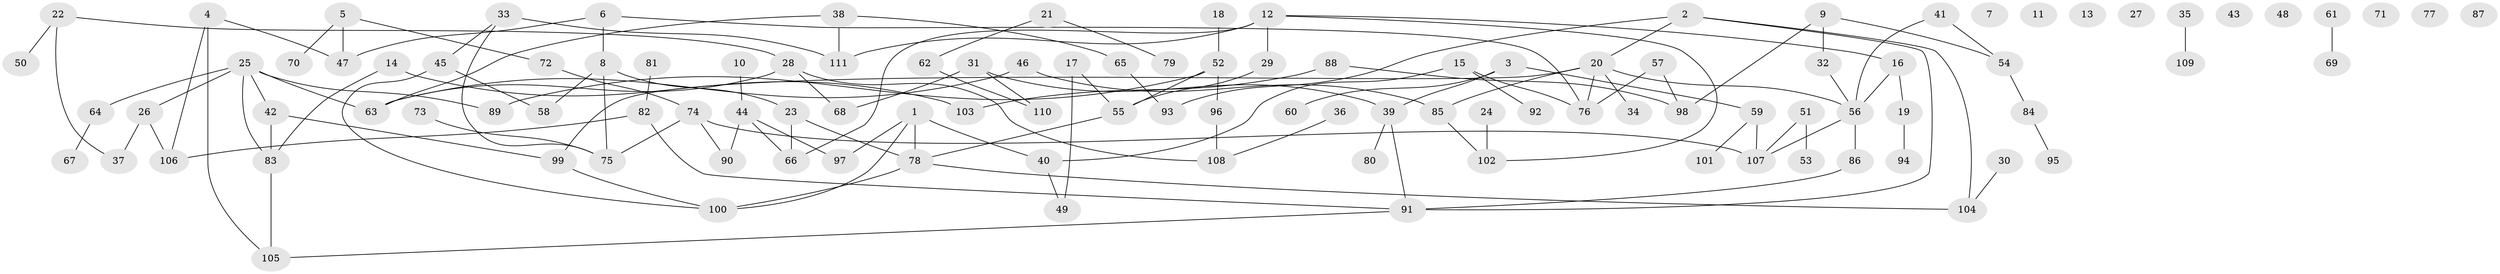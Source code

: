// Generated by graph-tools (version 1.1) at 2025/49/03/09/25 03:49:14]
// undirected, 111 vertices, 131 edges
graph export_dot {
graph [start="1"]
  node [color=gray90,style=filled];
  1;
  2;
  3;
  4;
  5;
  6;
  7;
  8;
  9;
  10;
  11;
  12;
  13;
  14;
  15;
  16;
  17;
  18;
  19;
  20;
  21;
  22;
  23;
  24;
  25;
  26;
  27;
  28;
  29;
  30;
  31;
  32;
  33;
  34;
  35;
  36;
  37;
  38;
  39;
  40;
  41;
  42;
  43;
  44;
  45;
  46;
  47;
  48;
  49;
  50;
  51;
  52;
  53;
  54;
  55;
  56;
  57;
  58;
  59;
  60;
  61;
  62;
  63;
  64;
  65;
  66;
  67;
  68;
  69;
  70;
  71;
  72;
  73;
  74;
  75;
  76;
  77;
  78;
  79;
  80;
  81;
  82;
  83;
  84;
  85;
  86;
  87;
  88;
  89;
  90;
  91;
  92;
  93;
  94;
  95;
  96;
  97;
  98;
  99;
  100;
  101;
  102;
  103;
  104;
  105;
  106;
  107;
  108;
  109;
  110;
  111;
  1 -- 40;
  1 -- 78;
  1 -- 97;
  1 -- 100;
  2 -- 20;
  2 -- 91;
  2 -- 93;
  2 -- 104;
  3 -- 39;
  3 -- 59;
  3 -- 60;
  4 -- 47;
  4 -- 105;
  4 -- 106;
  5 -- 47;
  5 -- 70;
  5 -- 72;
  6 -- 8;
  6 -- 47;
  6 -- 76;
  8 -- 23;
  8 -- 58;
  8 -- 75;
  9 -- 32;
  9 -- 54;
  9 -- 98;
  10 -- 44;
  12 -- 16;
  12 -- 29;
  12 -- 66;
  12 -- 102;
  12 -- 111;
  14 -- 83;
  14 -- 103;
  15 -- 40;
  15 -- 76;
  15 -- 92;
  16 -- 19;
  16 -- 56;
  17 -- 49;
  17 -- 55;
  18 -- 52;
  19 -- 94;
  20 -- 34;
  20 -- 56;
  20 -- 76;
  20 -- 85;
  20 -- 99;
  21 -- 62;
  21 -- 79;
  22 -- 28;
  22 -- 37;
  22 -- 50;
  23 -- 66;
  23 -- 78;
  24 -- 102;
  25 -- 26;
  25 -- 42;
  25 -- 63;
  25 -- 64;
  25 -- 83;
  25 -- 89;
  26 -- 37;
  26 -- 106;
  28 -- 63;
  28 -- 68;
  28 -- 108;
  29 -- 55;
  30 -- 104;
  31 -- 39;
  31 -- 68;
  31 -- 110;
  32 -- 56;
  33 -- 45;
  33 -- 75;
  33 -- 111;
  35 -- 109;
  36 -- 108;
  38 -- 63;
  38 -- 65;
  38 -- 111;
  39 -- 80;
  39 -- 91;
  40 -- 49;
  41 -- 54;
  41 -- 56;
  42 -- 83;
  42 -- 99;
  44 -- 66;
  44 -- 90;
  44 -- 97;
  45 -- 58;
  45 -- 100;
  46 -- 63;
  46 -- 85;
  51 -- 53;
  51 -- 107;
  52 -- 55;
  52 -- 89;
  52 -- 96;
  54 -- 84;
  55 -- 78;
  56 -- 86;
  56 -- 107;
  57 -- 76;
  57 -- 98;
  59 -- 101;
  59 -- 107;
  61 -- 69;
  62 -- 110;
  64 -- 67;
  65 -- 93;
  72 -- 74;
  73 -- 75;
  74 -- 75;
  74 -- 90;
  74 -- 107;
  78 -- 100;
  78 -- 104;
  81 -- 82;
  82 -- 91;
  82 -- 106;
  83 -- 105;
  84 -- 95;
  85 -- 102;
  86 -- 91;
  88 -- 98;
  88 -- 103;
  91 -- 105;
  96 -- 108;
  99 -- 100;
}
